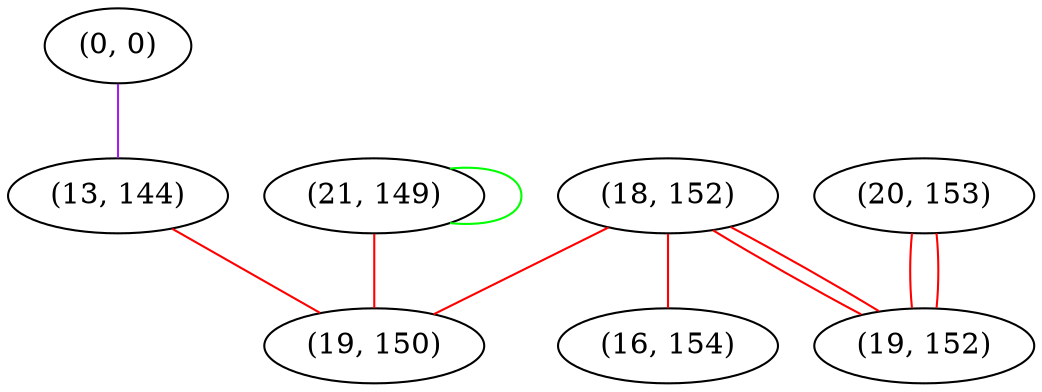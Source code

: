 graph "" {
"(0, 0)";
"(20, 153)";
"(21, 149)";
"(18, 152)";
"(13, 144)";
"(19, 152)";
"(16, 154)";
"(19, 150)";
"(0, 0)" -- "(13, 144)"  [color=purple, key=0, weight=4];
"(20, 153)" -- "(19, 152)"  [color=red, key=0, weight=1];
"(20, 153)" -- "(19, 152)"  [color=red, key=1, weight=1];
"(21, 149)" -- "(21, 149)"  [color=green, key=0, weight=2];
"(21, 149)" -- "(19, 150)"  [color=red, key=0, weight=1];
"(18, 152)" -- "(19, 152)"  [color=red, key=0, weight=1];
"(18, 152)" -- "(19, 152)"  [color=red, key=1, weight=1];
"(18, 152)" -- "(16, 154)"  [color=red, key=0, weight=1];
"(18, 152)" -- "(19, 150)"  [color=red, key=0, weight=1];
"(13, 144)" -- "(19, 150)"  [color=red, key=0, weight=1];
}
